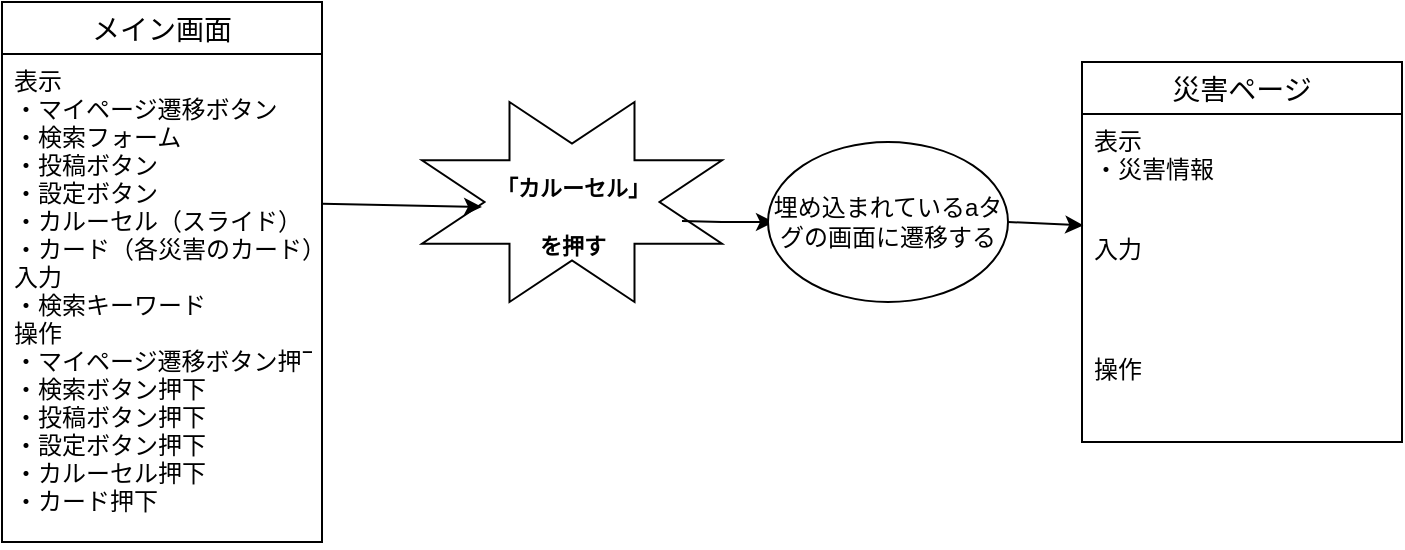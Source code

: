 <mxfile version="13.6.5">
    <diagram id="11WscDv2WCNcye1f0Rna" name="ページ1">
        <mxGraphModel dx="718" dy="508" grid="1" gridSize="10" guides="1" tooltips="1" connect="1" arrows="1" fold="1" page="1" pageScale="1" pageWidth="827" pageHeight="1169" math="0" shadow="0">
            <root>
                <mxCell id="0"/>
                <mxCell id="1" parent="0"/>
                <mxCell id="8" value="" style="verticalLabelPosition=bottom;verticalAlign=top;html=1;shape=mxgraph.basic.8_point_star;strokeColor=#000000;strokeWidth=1;" vertex="1" parent="1">
                    <mxGeometry x="240" y="80" width="150" height="100" as="geometry"/>
                </mxCell>
                <mxCell id="9" value="&lt;font style=&quot;font-size: 11px&quot;&gt;「カルーセル」&lt;br&gt;を押す&lt;/font&gt;" style="text;strokeColor=none;fillColor=none;html=1;fontSize=24;fontStyle=1;verticalAlign=middle;align=center;" vertex="1" parent="1">
                    <mxGeometry x="270" y="115" width="90" height="35" as="geometry"/>
                </mxCell>
                <mxCell id="10" value="" style="endArrow=classic;html=1;entryX=0;entryY=0.5;entryDx=0;entryDy=0;exitX=1.001;exitY=0.307;exitDx=0;exitDy=0;exitPerimeter=0;" edge="1" parent="1" source="20" target="9">
                    <mxGeometry width="50" height="50" relative="1" as="geometry">
                        <mxPoint x="210" y="132" as="sourcePoint"/>
                        <mxPoint x="256" y="132.5" as="targetPoint"/>
                    </mxGeometry>
                </mxCell>
                <mxCell id="11" value="" style="endArrow=classic;html=1;" edge="1" parent="1">
                    <mxGeometry width="50" height="50" relative="1" as="geometry">
                        <mxPoint x="370" y="139.5" as="sourcePoint"/>
                        <mxPoint x="416" y="140" as="targetPoint"/>
                        <Array as="points">
                            <mxPoint x="390" y="140"/>
                        </Array>
                    </mxGeometry>
                </mxCell>
                <mxCell id="12" value="埋め込まれているaタグの画面に遷移する" style="ellipse;whiteSpace=wrap;html=1;strokeColor=#000000;strokeWidth=1;" vertex="1" parent="1">
                    <mxGeometry x="413" y="100" width="120" height="80" as="geometry"/>
                </mxCell>
                <mxCell id="18" value="" style="endArrow=classic;html=1;exitX=1;exitY=0.5;exitDx=0;exitDy=0;entryX=0.004;entryY=0.028;entryDx=0;entryDy=0;entryPerimeter=0;" edge="1" parent="1" source="12" target="16">
                    <mxGeometry width="50" height="50" relative="1" as="geometry">
                        <mxPoint x="534" y="132" as="sourcePoint"/>
                        <mxPoint x="580" y="132.5" as="targetPoint"/>
                        <Array as="points"/>
                    </mxGeometry>
                </mxCell>
                <mxCell id="19" value="メイン画面" style="swimlane;fontStyle=0;childLayout=stackLayout;horizontal=1;startSize=26;horizontalStack=0;resizeParent=1;resizeParentMax=0;resizeLast=0;collapsible=1;marginBottom=0;align=center;fontSize=14;" vertex="1" parent="1">
                    <mxGeometry x="30" y="30" width="160" height="270" as="geometry"/>
                </mxCell>
                <mxCell id="20" value="表示&#10;・マイページ遷移ボタン&#10;・検索フォーム&#10;・投稿ボタン&#10;・設定ボタン&#10;・カルーセル（スライド）&#10;・カード（各災害のカード）&#10;入力&#10;・検索キーワード&#10;操作&#10;・マイページ遷移ボタン押下&#10;・検索ボタン押下&#10;・投稿ボタン押下&#10;・設定ボタン押下&#10;・カルーセル押下&#10;・カード押下" style="text;strokeColor=none;fillColor=none;spacingLeft=4;spacingRight=4;overflow=hidden;rotatable=0;points=[[0,0.5],[1,0.5]];portConstraint=eastwest;fontSize=12;" vertex="1" parent="19">
                    <mxGeometry y="26" width="160" height="244" as="geometry"/>
                </mxCell>
                <mxCell id="14" value="災害ページ" style="swimlane;fontStyle=0;childLayout=stackLayout;horizontal=1;startSize=26;horizontalStack=0;resizeParent=1;resizeParentMax=0;resizeLast=0;collapsible=1;marginBottom=0;align=center;fontSize=14;strokeColor=#000000;strokeWidth=1;" vertex="1" parent="1">
                    <mxGeometry x="570" y="60" width="160" height="190" as="geometry"/>
                </mxCell>
                <mxCell id="15" value="表示&#10;・災害情報&#10;　" style="text;strokeColor=none;fillColor=none;spacingLeft=4;spacingRight=4;overflow=hidden;rotatable=0;points=[[0,0.5],[1,0.5]];portConstraint=eastwest;fontSize=12;" vertex="1" parent="14">
                    <mxGeometry y="26" width="160" height="54" as="geometry"/>
                </mxCell>
                <mxCell id="16" value="入力" style="text;strokeColor=none;fillColor=none;spacingLeft=4;spacingRight=4;overflow=hidden;rotatable=0;points=[[0,0.5],[1,0.5]];portConstraint=eastwest;fontSize=12;" vertex="1" parent="14">
                    <mxGeometry y="80" width="160" height="60" as="geometry"/>
                </mxCell>
                <mxCell id="17" value="操作&#10;&#10;" style="text;strokeColor=none;fillColor=none;spacingLeft=4;spacingRight=4;overflow=hidden;rotatable=0;points=[[0,0.5],[1,0.5]];portConstraint=eastwest;fontSize=12;" vertex="1" parent="14">
                    <mxGeometry y="140" width="160" height="50" as="geometry"/>
                </mxCell>
            </root>
        </mxGraphModel>
    </diagram>
</mxfile>